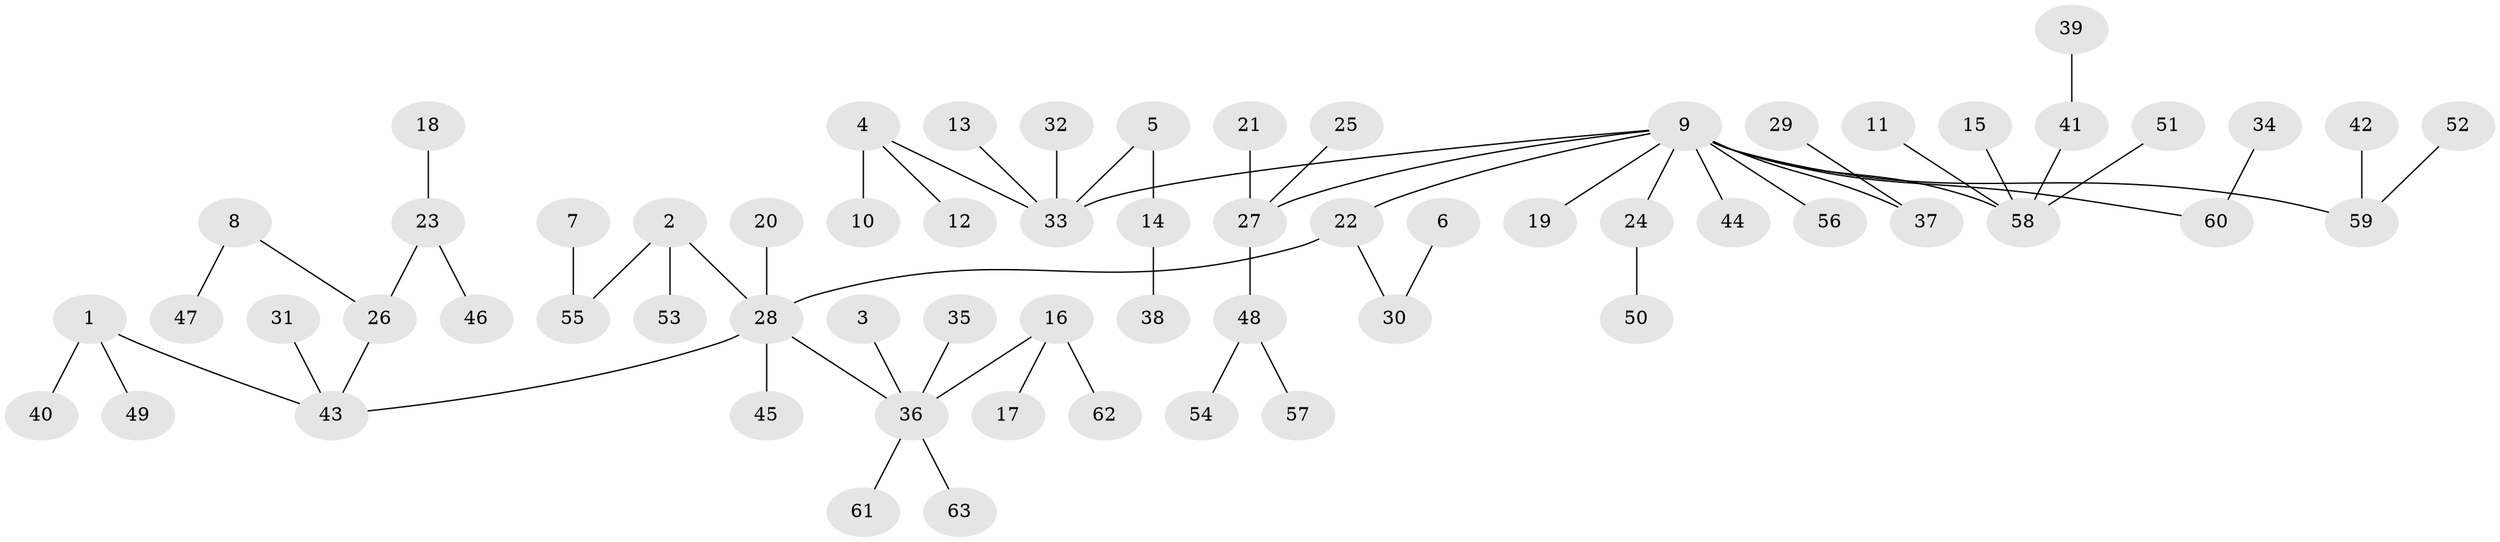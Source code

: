 // original degree distribution, {8: 0.007936507936507936, 6: 0.015873015873015872, 4: 0.06349206349206349, 5: 0.023809523809523808, 7: 0.015873015873015872, 3: 0.15873015873015872, 1: 0.5634920634920635, 2: 0.15079365079365079}
// Generated by graph-tools (version 1.1) at 2025/26/03/09/25 03:26:28]
// undirected, 63 vertices, 62 edges
graph export_dot {
graph [start="1"]
  node [color=gray90,style=filled];
  1;
  2;
  3;
  4;
  5;
  6;
  7;
  8;
  9;
  10;
  11;
  12;
  13;
  14;
  15;
  16;
  17;
  18;
  19;
  20;
  21;
  22;
  23;
  24;
  25;
  26;
  27;
  28;
  29;
  30;
  31;
  32;
  33;
  34;
  35;
  36;
  37;
  38;
  39;
  40;
  41;
  42;
  43;
  44;
  45;
  46;
  47;
  48;
  49;
  50;
  51;
  52;
  53;
  54;
  55;
  56;
  57;
  58;
  59;
  60;
  61;
  62;
  63;
  1 -- 40 [weight=1.0];
  1 -- 43 [weight=1.0];
  1 -- 49 [weight=1.0];
  2 -- 28 [weight=1.0];
  2 -- 53 [weight=1.0];
  2 -- 55 [weight=1.0];
  3 -- 36 [weight=1.0];
  4 -- 10 [weight=1.0];
  4 -- 12 [weight=1.0];
  4 -- 33 [weight=1.0];
  5 -- 14 [weight=1.0];
  5 -- 33 [weight=1.0];
  6 -- 30 [weight=1.0];
  7 -- 55 [weight=1.0];
  8 -- 26 [weight=1.0];
  8 -- 47 [weight=1.0];
  9 -- 19 [weight=1.0];
  9 -- 22 [weight=1.0];
  9 -- 24 [weight=1.0];
  9 -- 27 [weight=1.0];
  9 -- 33 [weight=1.0];
  9 -- 37 [weight=1.0];
  9 -- 44 [weight=1.0];
  9 -- 56 [weight=1.0];
  9 -- 58 [weight=1.0];
  9 -- 59 [weight=1.0];
  9 -- 60 [weight=1.0];
  11 -- 58 [weight=1.0];
  13 -- 33 [weight=1.0];
  14 -- 38 [weight=1.0];
  15 -- 58 [weight=1.0];
  16 -- 17 [weight=1.0];
  16 -- 36 [weight=1.0];
  16 -- 62 [weight=1.0];
  18 -- 23 [weight=1.0];
  20 -- 28 [weight=1.0];
  21 -- 27 [weight=1.0];
  22 -- 28 [weight=1.0];
  22 -- 30 [weight=1.0];
  23 -- 26 [weight=1.0];
  23 -- 46 [weight=1.0];
  24 -- 50 [weight=1.0];
  25 -- 27 [weight=1.0];
  26 -- 43 [weight=1.0];
  27 -- 48 [weight=1.0];
  28 -- 36 [weight=1.0];
  28 -- 43 [weight=1.0];
  28 -- 45 [weight=1.0];
  29 -- 37 [weight=1.0];
  31 -- 43 [weight=1.0];
  32 -- 33 [weight=1.0];
  34 -- 60 [weight=1.0];
  35 -- 36 [weight=1.0];
  36 -- 61 [weight=1.0];
  36 -- 63 [weight=1.0];
  39 -- 41 [weight=1.0];
  41 -- 58 [weight=1.0];
  42 -- 59 [weight=1.0];
  48 -- 54 [weight=1.0];
  48 -- 57 [weight=1.0];
  51 -- 58 [weight=1.0];
  52 -- 59 [weight=1.0];
}
